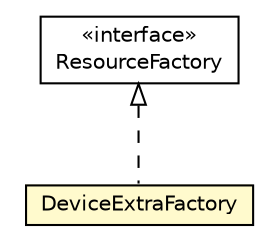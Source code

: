 #!/usr/local/bin/dot
#
# Class diagram 
# Generated by UMLGraph version R5_6-24-gf6e263 (http://www.umlgraph.org/)
#

digraph G {
	edge [fontname="Helvetica",fontsize=10,labelfontname="Helvetica",labelfontsize=10];
	node [fontname="Helvetica",fontsize=10,shape=plaintext];
	nodesep=0.25;
	ranksep=0.5;
	// org.universAAL.middleware.rdf.ResourceFactory
	c3452110 [label=<<table title="org.universAAL.middleware.rdf.ResourceFactory" border="0" cellborder="1" cellspacing="0" cellpadding="2" port="p" href="../middleware/rdf/ResourceFactory.html">
		<tr><td><table border="0" cellspacing="0" cellpadding="1">
<tr><td align="center" balign="center"> &#171;interface&#187; </td></tr>
<tr><td align="center" balign="center"> ResourceFactory </td></tr>
		</table></td></tr>
		</table>>, URL="../middleware/rdf/ResourceFactory.html", fontname="Helvetica", fontcolor="black", fontsize=10.0];
	// org.universAAL.ontology.DeviceExtraFactory
	c3452594 [label=<<table title="org.universAAL.ontology.DeviceExtraFactory" border="0" cellborder="1" cellspacing="0" cellpadding="2" port="p" bgcolor="lemonChiffon" href="./DeviceExtraFactory.html">
		<tr><td><table border="0" cellspacing="0" cellpadding="1">
<tr><td align="center" balign="center"> DeviceExtraFactory </td></tr>
		</table></td></tr>
		</table>>, URL="./DeviceExtraFactory.html", fontname="Helvetica", fontcolor="black", fontsize=10.0];
	//org.universAAL.ontology.DeviceExtraFactory implements org.universAAL.middleware.rdf.ResourceFactory
	c3452110:p -> c3452594:p [dir=back,arrowtail=empty,style=dashed];
}

